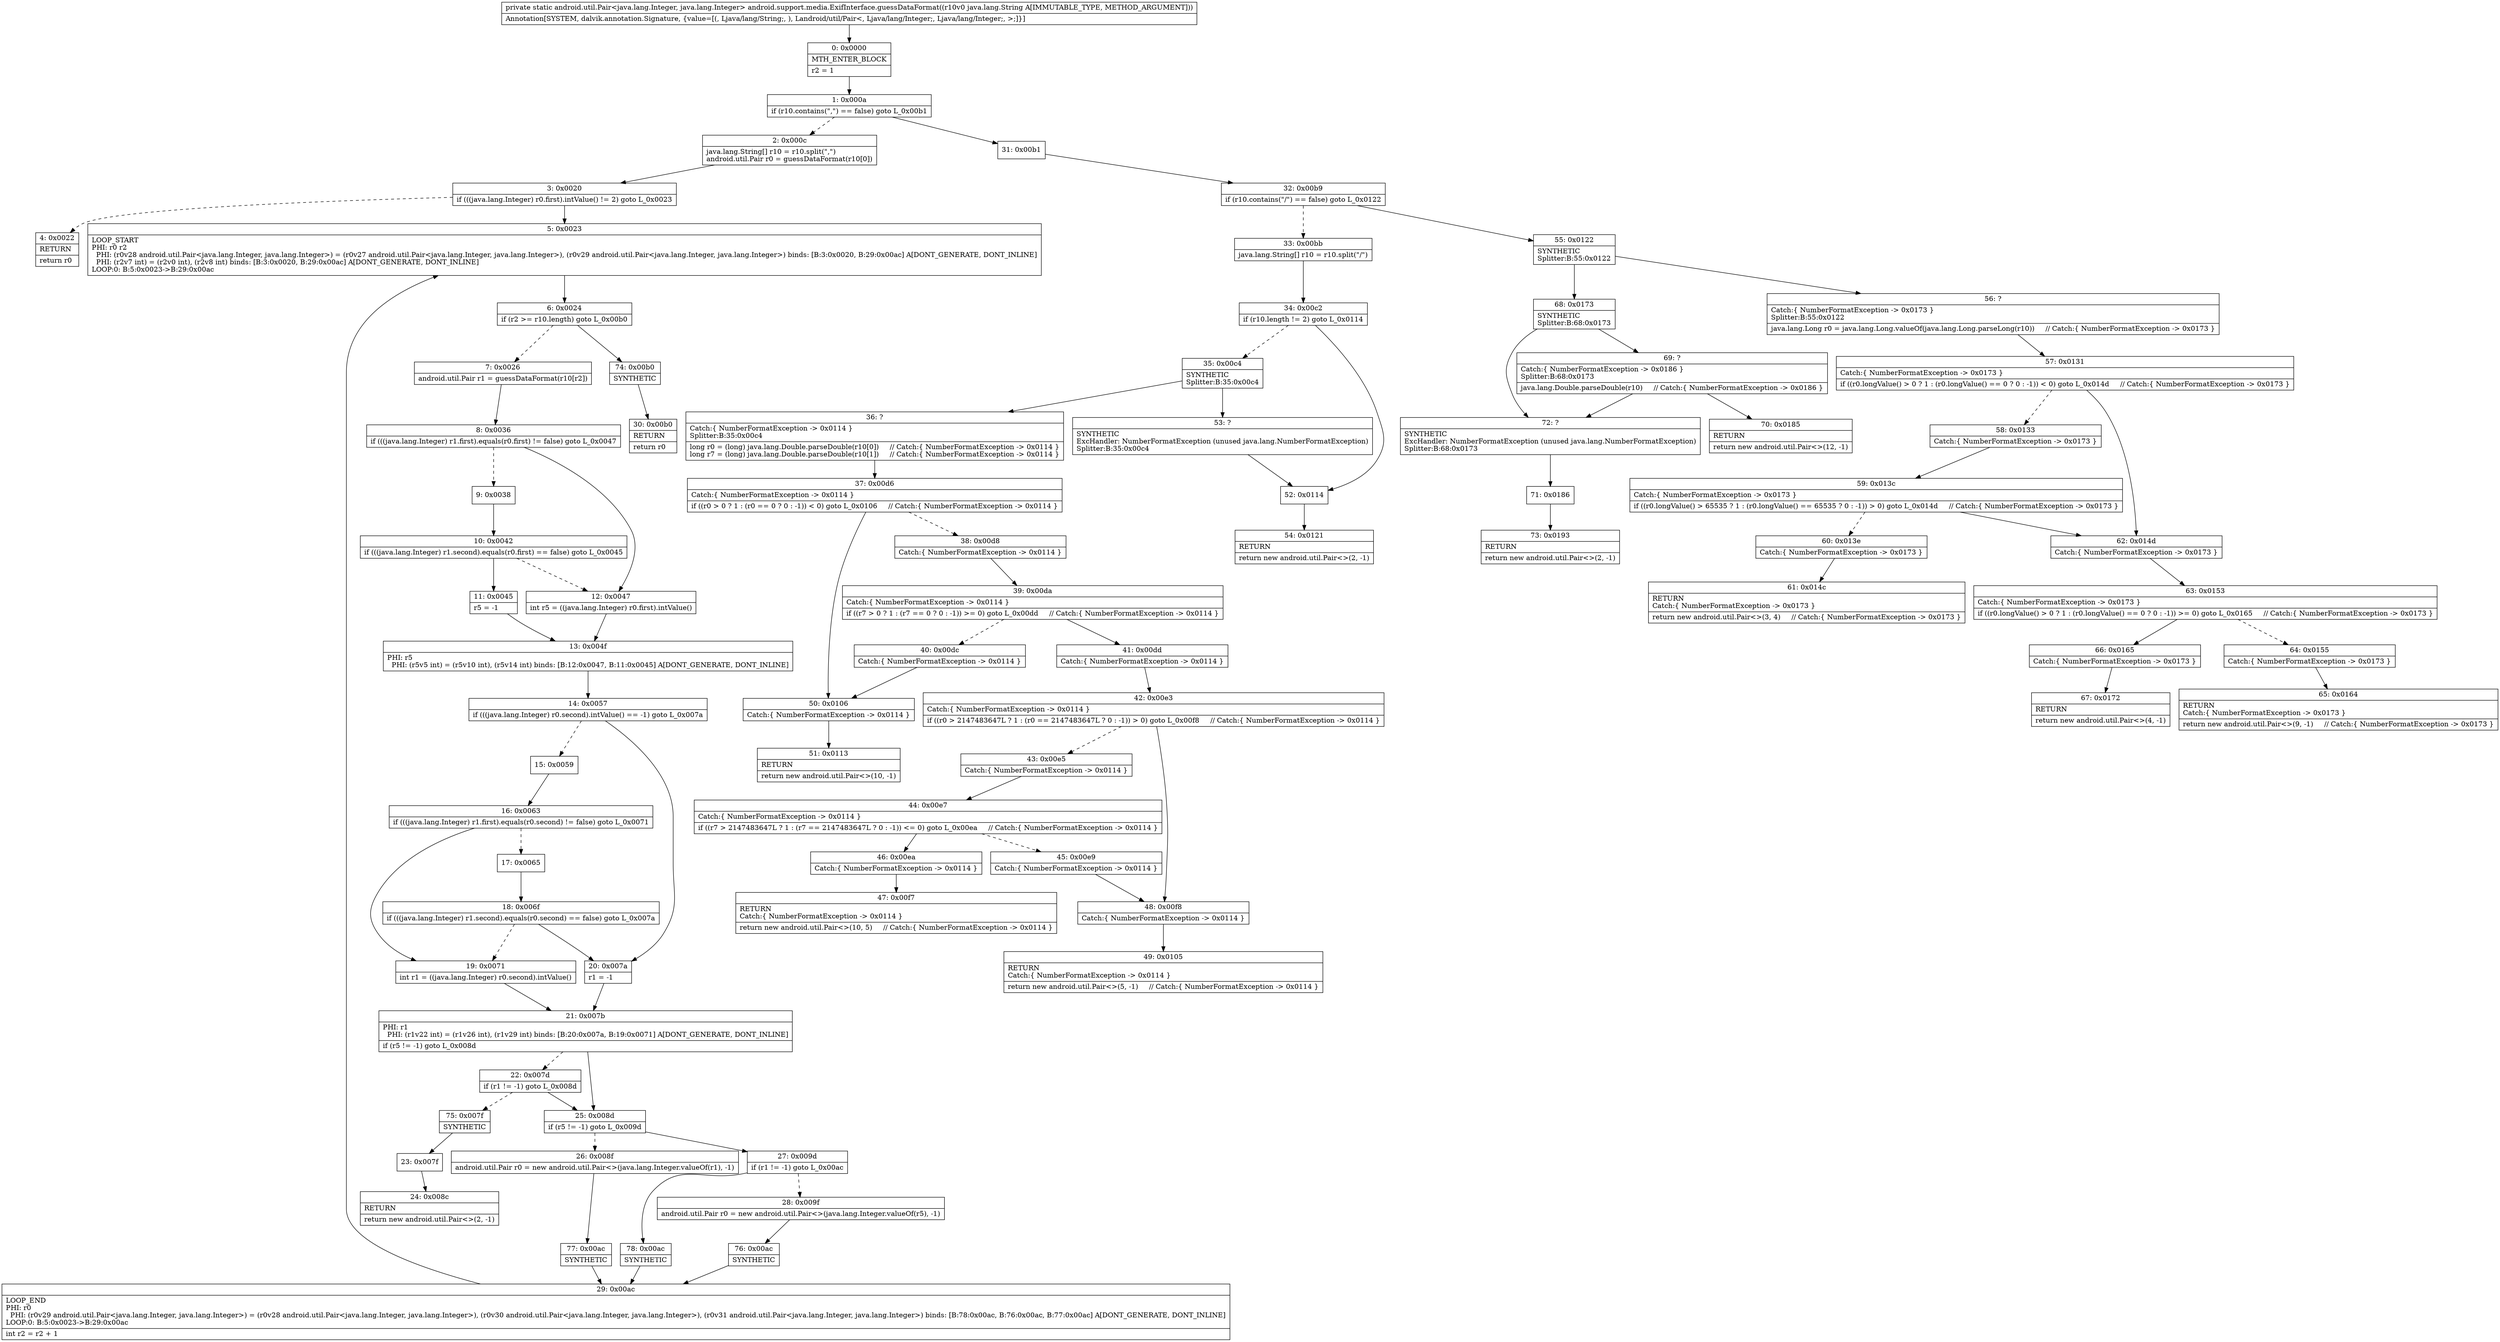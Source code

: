 digraph "CFG forandroid.support.media.ExifInterface.guessDataFormat(Ljava\/lang\/String;)Landroid\/util\/Pair;" {
Node_0 [shape=record,label="{0\:\ 0x0000|MTH_ENTER_BLOCK\l|r2 = 1\l}"];
Node_1 [shape=record,label="{1\:\ 0x000a|if (r10.contains(\",\") == false) goto L_0x00b1\l}"];
Node_2 [shape=record,label="{2\:\ 0x000c|java.lang.String[] r10 = r10.split(\",\")\landroid.util.Pair r0 = guessDataFormat(r10[0])\l}"];
Node_3 [shape=record,label="{3\:\ 0x0020|if (((java.lang.Integer) r0.first).intValue() != 2) goto L_0x0023\l}"];
Node_4 [shape=record,label="{4\:\ 0x0022|RETURN\l|return r0\l}"];
Node_5 [shape=record,label="{5\:\ 0x0023|LOOP_START\lPHI: r0 r2 \l  PHI: (r0v28 android.util.Pair\<java.lang.Integer, java.lang.Integer\>) = (r0v27 android.util.Pair\<java.lang.Integer, java.lang.Integer\>), (r0v29 android.util.Pair\<java.lang.Integer, java.lang.Integer\>) binds: [B:3:0x0020, B:29:0x00ac] A[DONT_GENERATE, DONT_INLINE]\l  PHI: (r2v7 int) = (r2v0 int), (r2v8 int) binds: [B:3:0x0020, B:29:0x00ac] A[DONT_GENERATE, DONT_INLINE]\lLOOP:0: B:5:0x0023\-\>B:29:0x00ac\l}"];
Node_6 [shape=record,label="{6\:\ 0x0024|if (r2 \>= r10.length) goto L_0x00b0\l}"];
Node_7 [shape=record,label="{7\:\ 0x0026|android.util.Pair r1 = guessDataFormat(r10[r2])\l}"];
Node_8 [shape=record,label="{8\:\ 0x0036|if (((java.lang.Integer) r1.first).equals(r0.first) != false) goto L_0x0047\l}"];
Node_9 [shape=record,label="{9\:\ 0x0038}"];
Node_10 [shape=record,label="{10\:\ 0x0042|if (((java.lang.Integer) r1.second).equals(r0.first) == false) goto L_0x0045\l}"];
Node_11 [shape=record,label="{11\:\ 0x0045|r5 = \-1\l}"];
Node_12 [shape=record,label="{12\:\ 0x0047|int r5 = ((java.lang.Integer) r0.first).intValue()\l}"];
Node_13 [shape=record,label="{13\:\ 0x004f|PHI: r5 \l  PHI: (r5v5 int) = (r5v10 int), (r5v14 int) binds: [B:12:0x0047, B:11:0x0045] A[DONT_GENERATE, DONT_INLINE]\l}"];
Node_14 [shape=record,label="{14\:\ 0x0057|if (((java.lang.Integer) r0.second).intValue() == \-1) goto L_0x007a\l}"];
Node_15 [shape=record,label="{15\:\ 0x0059}"];
Node_16 [shape=record,label="{16\:\ 0x0063|if (((java.lang.Integer) r1.first).equals(r0.second) != false) goto L_0x0071\l}"];
Node_17 [shape=record,label="{17\:\ 0x0065}"];
Node_18 [shape=record,label="{18\:\ 0x006f|if (((java.lang.Integer) r1.second).equals(r0.second) == false) goto L_0x007a\l}"];
Node_19 [shape=record,label="{19\:\ 0x0071|int r1 = ((java.lang.Integer) r0.second).intValue()\l}"];
Node_20 [shape=record,label="{20\:\ 0x007a|r1 = \-1\l}"];
Node_21 [shape=record,label="{21\:\ 0x007b|PHI: r1 \l  PHI: (r1v22 int) = (r1v26 int), (r1v29 int) binds: [B:20:0x007a, B:19:0x0071] A[DONT_GENERATE, DONT_INLINE]\l|if (r5 != \-1) goto L_0x008d\l}"];
Node_22 [shape=record,label="{22\:\ 0x007d|if (r1 != \-1) goto L_0x008d\l}"];
Node_23 [shape=record,label="{23\:\ 0x007f}"];
Node_24 [shape=record,label="{24\:\ 0x008c|RETURN\l|return new android.util.Pair\<\>(2, \-1)\l}"];
Node_25 [shape=record,label="{25\:\ 0x008d|if (r5 != \-1) goto L_0x009d\l}"];
Node_26 [shape=record,label="{26\:\ 0x008f|android.util.Pair r0 = new android.util.Pair\<\>(java.lang.Integer.valueOf(r1), \-1)\l}"];
Node_27 [shape=record,label="{27\:\ 0x009d|if (r1 != \-1) goto L_0x00ac\l}"];
Node_28 [shape=record,label="{28\:\ 0x009f|android.util.Pair r0 = new android.util.Pair\<\>(java.lang.Integer.valueOf(r5), \-1)\l}"];
Node_29 [shape=record,label="{29\:\ 0x00ac|LOOP_END\lPHI: r0 \l  PHI: (r0v29 android.util.Pair\<java.lang.Integer, java.lang.Integer\>) = (r0v28 android.util.Pair\<java.lang.Integer, java.lang.Integer\>), (r0v30 android.util.Pair\<java.lang.Integer, java.lang.Integer\>), (r0v31 android.util.Pair\<java.lang.Integer, java.lang.Integer\>) binds: [B:78:0x00ac, B:76:0x00ac, B:77:0x00ac] A[DONT_GENERATE, DONT_INLINE]\lLOOP:0: B:5:0x0023\-\>B:29:0x00ac\l|int r2 = r2 + 1\l}"];
Node_30 [shape=record,label="{30\:\ 0x00b0|RETURN\l|return r0\l}"];
Node_31 [shape=record,label="{31\:\ 0x00b1}"];
Node_32 [shape=record,label="{32\:\ 0x00b9|if (r10.contains(\"\/\") == false) goto L_0x0122\l}"];
Node_33 [shape=record,label="{33\:\ 0x00bb|java.lang.String[] r10 = r10.split(\"\/\")\l}"];
Node_34 [shape=record,label="{34\:\ 0x00c2|if (r10.length != 2) goto L_0x0114\l}"];
Node_35 [shape=record,label="{35\:\ 0x00c4|SYNTHETIC\lSplitter:B:35:0x00c4\l}"];
Node_36 [shape=record,label="{36\:\ ?|Catch:\{ NumberFormatException \-\> 0x0114 \}\lSplitter:B:35:0x00c4\l|long r0 = (long) java.lang.Double.parseDouble(r10[0])     \/\/ Catch:\{ NumberFormatException \-\> 0x0114 \}\llong r7 = (long) java.lang.Double.parseDouble(r10[1])     \/\/ Catch:\{ NumberFormatException \-\> 0x0114 \}\l}"];
Node_37 [shape=record,label="{37\:\ 0x00d6|Catch:\{ NumberFormatException \-\> 0x0114 \}\l|if ((r0 \> 0 ? 1 : (r0 == 0 ? 0 : \-1)) \< 0) goto L_0x0106     \/\/ Catch:\{ NumberFormatException \-\> 0x0114 \}\l}"];
Node_38 [shape=record,label="{38\:\ 0x00d8|Catch:\{ NumberFormatException \-\> 0x0114 \}\l}"];
Node_39 [shape=record,label="{39\:\ 0x00da|Catch:\{ NumberFormatException \-\> 0x0114 \}\l|if ((r7 \> 0 ? 1 : (r7 == 0 ? 0 : \-1)) \>= 0) goto L_0x00dd     \/\/ Catch:\{ NumberFormatException \-\> 0x0114 \}\l}"];
Node_40 [shape=record,label="{40\:\ 0x00dc|Catch:\{ NumberFormatException \-\> 0x0114 \}\l}"];
Node_41 [shape=record,label="{41\:\ 0x00dd|Catch:\{ NumberFormatException \-\> 0x0114 \}\l}"];
Node_42 [shape=record,label="{42\:\ 0x00e3|Catch:\{ NumberFormatException \-\> 0x0114 \}\l|if ((r0 \> 2147483647L ? 1 : (r0 == 2147483647L ? 0 : \-1)) \> 0) goto L_0x00f8     \/\/ Catch:\{ NumberFormatException \-\> 0x0114 \}\l}"];
Node_43 [shape=record,label="{43\:\ 0x00e5|Catch:\{ NumberFormatException \-\> 0x0114 \}\l}"];
Node_44 [shape=record,label="{44\:\ 0x00e7|Catch:\{ NumberFormatException \-\> 0x0114 \}\l|if ((r7 \> 2147483647L ? 1 : (r7 == 2147483647L ? 0 : \-1)) \<= 0) goto L_0x00ea     \/\/ Catch:\{ NumberFormatException \-\> 0x0114 \}\l}"];
Node_45 [shape=record,label="{45\:\ 0x00e9|Catch:\{ NumberFormatException \-\> 0x0114 \}\l}"];
Node_46 [shape=record,label="{46\:\ 0x00ea|Catch:\{ NumberFormatException \-\> 0x0114 \}\l}"];
Node_47 [shape=record,label="{47\:\ 0x00f7|RETURN\lCatch:\{ NumberFormatException \-\> 0x0114 \}\l|return new android.util.Pair\<\>(10, 5)     \/\/ Catch:\{ NumberFormatException \-\> 0x0114 \}\l}"];
Node_48 [shape=record,label="{48\:\ 0x00f8|Catch:\{ NumberFormatException \-\> 0x0114 \}\l}"];
Node_49 [shape=record,label="{49\:\ 0x0105|RETURN\lCatch:\{ NumberFormatException \-\> 0x0114 \}\l|return new android.util.Pair\<\>(5, \-1)     \/\/ Catch:\{ NumberFormatException \-\> 0x0114 \}\l}"];
Node_50 [shape=record,label="{50\:\ 0x0106|Catch:\{ NumberFormatException \-\> 0x0114 \}\l}"];
Node_51 [shape=record,label="{51\:\ 0x0113|RETURN\l|return new android.util.Pair\<\>(10, \-1)\l}"];
Node_52 [shape=record,label="{52\:\ 0x0114}"];
Node_53 [shape=record,label="{53\:\ ?|SYNTHETIC\lExcHandler: NumberFormatException (unused java.lang.NumberFormatException)\lSplitter:B:35:0x00c4\l}"];
Node_54 [shape=record,label="{54\:\ 0x0121|RETURN\l|return new android.util.Pair\<\>(2, \-1)\l}"];
Node_55 [shape=record,label="{55\:\ 0x0122|SYNTHETIC\lSplitter:B:55:0x0122\l}"];
Node_56 [shape=record,label="{56\:\ ?|Catch:\{ NumberFormatException \-\> 0x0173 \}\lSplitter:B:55:0x0122\l|java.lang.Long r0 = java.lang.Long.valueOf(java.lang.Long.parseLong(r10))     \/\/ Catch:\{ NumberFormatException \-\> 0x0173 \}\l}"];
Node_57 [shape=record,label="{57\:\ 0x0131|Catch:\{ NumberFormatException \-\> 0x0173 \}\l|if ((r0.longValue() \> 0 ? 1 : (r0.longValue() == 0 ? 0 : \-1)) \< 0) goto L_0x014d     \/\/ Catch:\{ NumberFormatException \-\> 0x0173 \}\l}"];
Node_58 [shape=record,label="{58\:\ 0x0133|Catch:\{ NumberFormatException \-\> 0x0173 \}\l}"];
Node_59 [shape=record,label="{59\:\ 0x013c|Catch:\{ NumberFormatException \-\> 0x0173 \}\l|if ((r0.longValue() \> 65535 ? 1 : (r0.longValue() == 65535 ? 0 : \-1)) \> 0) goto L_0x014d     \/\/ Catch:\{ NumberFormatException \-\> 0x0173 \}\l}"];
Node_60 [shape=record,label="{60\:\ 0x013e|Catch:\{ NumberFormatException \-\> 0x0173 \}\l}"];
Node_61 [shape=record,label="{61\:\ 0x014c|RETURN\lCatch:\{ NumberFormatException \-\> 0x0173 \}\l|return new android.util.Pair\<\>(3, 4)     \/\/ Catch:\{ NumberFormatException \-\> 0x0173 \}\l}"];
Node_62 [shape=record,label="{62\:\ 0x014d|Catch:\{ NumberFormatException \-\> 0x0173 \}\l}"];
Node_63 [shape=record,label="{63\:\ 0x0153|Catch:\{ NumberFormatException \-\> 0x0173 \}\l|if ((r0.longValue() \> 0 ? 1 : (r0.longValue() == 0 ? 0 : \-1)) \>= 0) goto L_0x0165     \/\/ Catch:\{ NumberFormatException \-\> 0x0173 \}\l}"];
Node_64 [shape=record,label="{64\:\ 0x0155|Catch:\{ NumberFormatException \-\> 0x0173 \}\l}"];
Node_65 [shape=record,label="{65\:\ 0x0164|RETURN\lCatch:\{ NumberFormatException \-\> 0x0173 \}\l|return new android.util.Pair\<\>(9, \-1)     \/\/ Catch:\{ NumberFormatException \-\> 0x0173 \}\l}"];
Node_66 [shape=record,label="{66\:\ 0x0165|Catch:\{ NumberFormatException \-\> 0x0173 \}\l}"];
Node_67 [shape=record,label="{67\:\ 0x0172|RETURN\l|return new android.util.Pair\<\>(4, \-1)\l}"];
Node_68 [shape=record,label="{68\:\ 0x0173|SYNTHETIC\lSplitter:B:68:0x0173\l}"];
Node_69 [shape=record,label="{69\:\ ?|Catch:\{ NumberFormatException \-\> 0x0186 \}\lSplitter:B:68:0x0173\l|java.lang.Double.parseDouble(r10)     \/\/ Catch:\{ NumberFormatException \-\> 0x0186 \}\l}"];
Node_70 [shape=record,label="{70\:\ 0x0185|RETURN\l|return new android.util.Pair\<\>(12, \-1)\l}"];
Node_71 [shape=record,label="{71\:\ 0x0186}"];
Node_72 [shape=record,label="{72\:\ ?|SYNTHETIC\lExcHandler: NumberFormatException (unused java.lang.NumberFormatException)\lSplitter:B:68:0x0173\l}"];
Node_73 [shape=record,label="{73\:\ 0x0193|RETURN\l|return new android.util.Pair\<\>(2, \-1)\l}"];
Node_74 [shape=record,label="{74\:\ 0x00b0|SYNTHETIC\l}"];
Node_75 [shape=record,label="{75\:\ 0x007f|SYNTHETIC\l}"];
Node_76 [shape=record,label="{76\:\ 0x00ac|SYNTHETIC\l}"];
Node_77 [shape=record,label="{77\:\ 0x00ac|SYNTHETIC\l}"];
Node_78 [shape=record,label="{78\:\ 0x00ac|SYNTHETIC\l}"];
MethodNode[shape=record,label="{private static android.util.Pair\<java.lang.Integer, java.lang.Integer\> android.support.media.ExifInterface.guessDataFormat((r10v0 java.lang.String A[IMMUTABLE_TYPE, METHOD_ARGUMENT]))  | Annotation[SYSTEM, dalvik.annotation.Signature, \{value=[(, Ljava\/lang\/String;, ), Landroid\/util\/Pair\<, Ljava\/lang\/Integer;, Ljava\/lang\/Integer;, \>;]\}]\l}"];
MethodNode -> Node_0;
Node_0 -> Node_1;
Node_1 -> Node_2[style=dashed];
Node_1 -> Node_31;
Node_2 -> Node_3;
Node_3 -> Node_4[style=dashed];
Node_3 -> Node_5;
Node_5 -> Node_6;
Node_6 -> Node_7[style=dashed];
Node_6 -> Node_74;
Node_7 -> Node_8;
Node_8 -> Node_9[style=dashed];
Node_8 -> Node_12;
Node_9 -> Node_10;
Node_10 -> Node_11;
Node_10 -> Node_12[style=dashed];
Node_11 -> Node_13;
Node_12 -> Node_13;
Node_13 -> Node_14;
Node_14 -> Node_15[style=dashed];
Node_14 -> Node_20;
Node_15 -> Node_16;
Node_16 -> Node_17[style=dashed];
Node_16 -> Node_19;
Node_17 -> Node_18;
Node_18 -> Node_19[style=dashed];
Node_18 -> Node_20;
Node_19 -> Node_21;
Node_20 -> Node_21;
Node_21 -> Node_22[style=dashed];
Node_21 -> Node_25;
Node_22 -> Node_25;
Node_22 -> Node_75[style=dashed];
Node_23 -> Node_24;
Node_25 -> Node_26[style=dashed];
Node_25 -> Node_27;
Node_26 -> Node_77;
Node_27 -> Node_28[style=dashed];
Node_27 -> Node_78;
Node_28 -> Node_76;
Node_29 -> Node_5;
Node_31 -> Node_32;
Node_32 -> Node_33[style=dashed];
Node_32 -> Node_55;
Node_33 -> Node_34;
Node_34 -> Node_35[style=dashed];
Node_34 -> Node_52;
Node_35 -> Node_36;
Node_35 -> Node_53;
Node_36 -> Node_37;
Node_37 -> Node_38[style=dashed];
Node_37 -> Node_50;
Node_38 -> Node_39;
Node_39 -> Node_40[style=dashed];
Node_39 -> Node_41;
Node_40 -> Node_50;
Node_41 -> Node_42;
Node_42 -> Node_43[style=dashed];
Node_42 -> Node_48;
Node_43 -> Node_44;
Node_44 -> Node_45[style=dashed];
Node_44 -> Node_46;
Node_45 -> Node_48;
Node_46 -> Node_47;
Node_48 -> Node_49;
Node_50 -> Node_51;
Node_52 -> Node_54;
Node_53 -> Node_52;
Node_55 -> Node_56;
Node_55 -> Node_68;
Node_56 -> Node_57;
Node_57 -> Node_58[style=dashed];
Node_57 -> Node_62;
Node_58 -> Node_59;
Node_59 -> Node_60[style=dashed];
Node_59 -> Node_62;
Node_60 -> Node_61;
Node_62 -> Node_63;
Node_63 -> Node_64[style=dashed];
Node_63 -> Node_66;
Node_64 -> Node_65;
Node_66 -> Node_67;
Node_68 -> Node_69;
Node_68 -> Node_72;
Node_69 -> Node_70;
Node_69 -> Node_72;
Node_71 -> Node_73;
Node_72 -> Node_71;
Node_74 -> Node_30;
Node_75 -> Node_23;
Node_76 -> Node_29;
Node_77 -> Node_29;
Node_78 -> Node_29;
}

